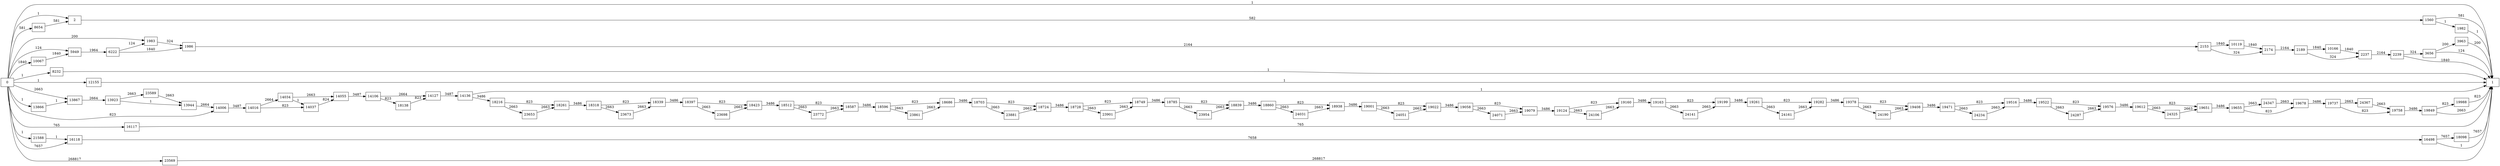 digraph {
	graph [rankdir=LR]
	node [shape=rectangle]
	2 -> 1560 [label=582]
	1560 -> 1 [label=581]
	1560 -> 1982 [label=1]
	1982 -> 1 [label=1]
	1983 -> 1986 [label=324]
	1986 -> 2153 [label=2164]
	2153 -> 2174 [label=324]
	2153 -> 10119 [label=1840]
	2174 -> 2189 [label=2164]
	2189 -> 2237 [label=324]
	2189 -> 10166 [label=1840]
	2237 -> 2239 [label=2164]
	2239 -> 3656 [label=324]
	2239 -> 1 [label=1840]
	3656 -> 1 [label=124]
	3656 -> 3963 [label=200]
	3963 -> 1 [label=200]
	5949 -> 6222 [label=1964]
	6222 -> 1983 [label=124]
	6222 -> 1986 [label=1840]
	8232 -> 1 [label=1]
	8654 -> 2 [label=581]
	10067 -> 5949 [label=1840]
	10119 -> 2174 [label=1840]
	10166 -> 2237 [label=1840]
	12155 -> 1 [label=1]
	13866 -> 13867 [label=1]
	13867 -> 13923 [label=2664]
	13923 -> 13944 [label=1]
	13923 -> 23589 [label=2663]
	13944 -> 14006 [label=2664]
	14006 -> 14016 [label=3487]
	14016 -> 14034 [label=2664]
	14016 -> 14037 [label=823]
	14034 -> 14037 [label=1]
	14034 -> 14055 [label=2663]
	14037 -> 14055 [label=824]
	14055 -> 14106 [label=3487]
	14106 -> 14127 [label=2664]
	14106 -> 18138 [label=823]
	14127 -> 14136 [label=3487]
	14136 -> 1 [label=1]
	14136 -> 18216 [label=3486]
	16117 -> 1 [label=765]
	16118 -> 16498 [label=7658]
	16498 -> 1 [label=1]
	16498 -> 18098 [label=7657]
	18098 -> 1 [label=7657]
	18138 -> 14127 [label=823]
	18216 -> 18261 [label=823]
	18216 -> 23653 [label=2663]
	18261 -> 18318 [label=3486]
	18318 -> 18339 [label=823]
	18318 -> 23673 [label=2663]
	18339 -> 18397 [label=3486]
	18397 -> 18423 [label=823]
	18397 -> 23698 [label=2663]
	18423 -> 18512 [label=3486]
	18512 -> 18587 [label=823]
	18512 -> 23772 [label=2663]
	18587 -> 18596 [label=3486]
	18596 -> 18686 [label=823]
	18596 -> 23861 [label=2663]
	18686 -> 18703 [label=3486]
	18703 -> 18724 [label=823]
	18703 -> 23881 [label=2663]
	18724 -> 18728 [label=3486]
	18728 -> 18749 [label=823]
	18728 -> 23901 [label=2663]
	18749 -> 18785 [label=3486]
	18785 -> 18839 [label=823]
	18785 -> 23954 [label=2663]
	18839 -> 18860 [label=3486]
	18860 -> 18938 [label=823]
	18860 -> 24031 [label=2663]
	18938 -> 19001 [label=3486]
	19001 -> 19022 [label=823]
	19001 -> 24051 [label=2663]
	19022 -> 19058 [label=3486]
	19058 -> 19079 [label=823]
	19058 -> 24071 [label=2663]
	19079 -> 19124 [label=3486]
	19124 -> 19160 [label=823]
	19124 -> 24106 [label=2663]
	19160 -> 19163 [label=3486]
	19163 -> 19199 [label=823]
	19163 -> 24141 [label=2663]
	19199 -> 19261 [label=3486]
	19261 -> 19282 [label=823]
	19261 -> 24161 [label=2663]
	19282 -> 19378 [label=3486]
	19378 -> 19408 [label=823]
	19378 -> 24190 [label=2663]
	19408 -> 19471 [label=3486]
	19471 -> 19516 [label=823]
	19471 -> 24234 [label=2663]
	19516 -> 19522 [label=3486]
	19522 -> 19576 [label=823]
	19522 -> 24287 [label=2663]
	19576 -> 19612 [label=3486]
	19612 -> 19651 [label=823]
	19612 -> 24325 [label=2663]
	19651 -> 19655 [label=3486]
	19655 -> 19678 [label=823]
	19655 -> 24347 [label=2663]
	19678 -> 19737 [label=3486]
	19737 -> 19758 [label=823]
	19737 -> 24367 [label=2663]
	19758 -> 19849 [label=3486]
	19849 -> 1 [label=2663]
	19849 -> 19988 [label=823]
	19988 -> 1 [label=823]
	21588 -> 16118 [label=1]
	23569 -> 1 [label=268817]
	23589 -> 13944 [label=2663]
	23653 -> 18261 [label=2663]
	23673 -> 18339 [label=2663]
	23698 -> 18423 [label=2663]
	23772 -> 18587 [label=2663]
	23861 -> 18686 [label=2663]
	23881 -> 18724 [label=2663]
	23901 -> 18749 [label=2663]
	23954 -> 18839 [label=2663]
	24031 -> 18938 [label=2663]
	24051 -> 19022 [label=2663]
	24071 -> 19079 [label=2663]
	24106 -> 19160 [label=2663]
	24141 -> 19199 [label=2663]
	24161 -> 19282 [label=2663]
	24190 -> 19408 [label=2663]
	24234 -> 19516 [label=2663]
	24287 -> 19576 [label=2663]
	24325 -> 19651 [label=2663]
	24347 -> 19678 [label=2663]
	24367 -> 19758 [label=2663]
	0 -> 2 [label=1]
	0 -> 1983 [label=200]
	0 -> 16118 [label=7657]
	0 -> 14006 [label=823]
	0 -> 13867 [label=2663]
	0 -> 1 [label=1]
	0 -> 5949 [label=124]
	0 -> 8232 [label=1]
	0 -> 8654 [label=581]
	0 -> 10067 [label=1840]
	0 -> 12155 [label=1]
	0 -> 13866 [label=1]
	0 -> 16117 [label=765]
	0 -> 21588 [label=1]
	0 -> 23569 [label=268817]
}
